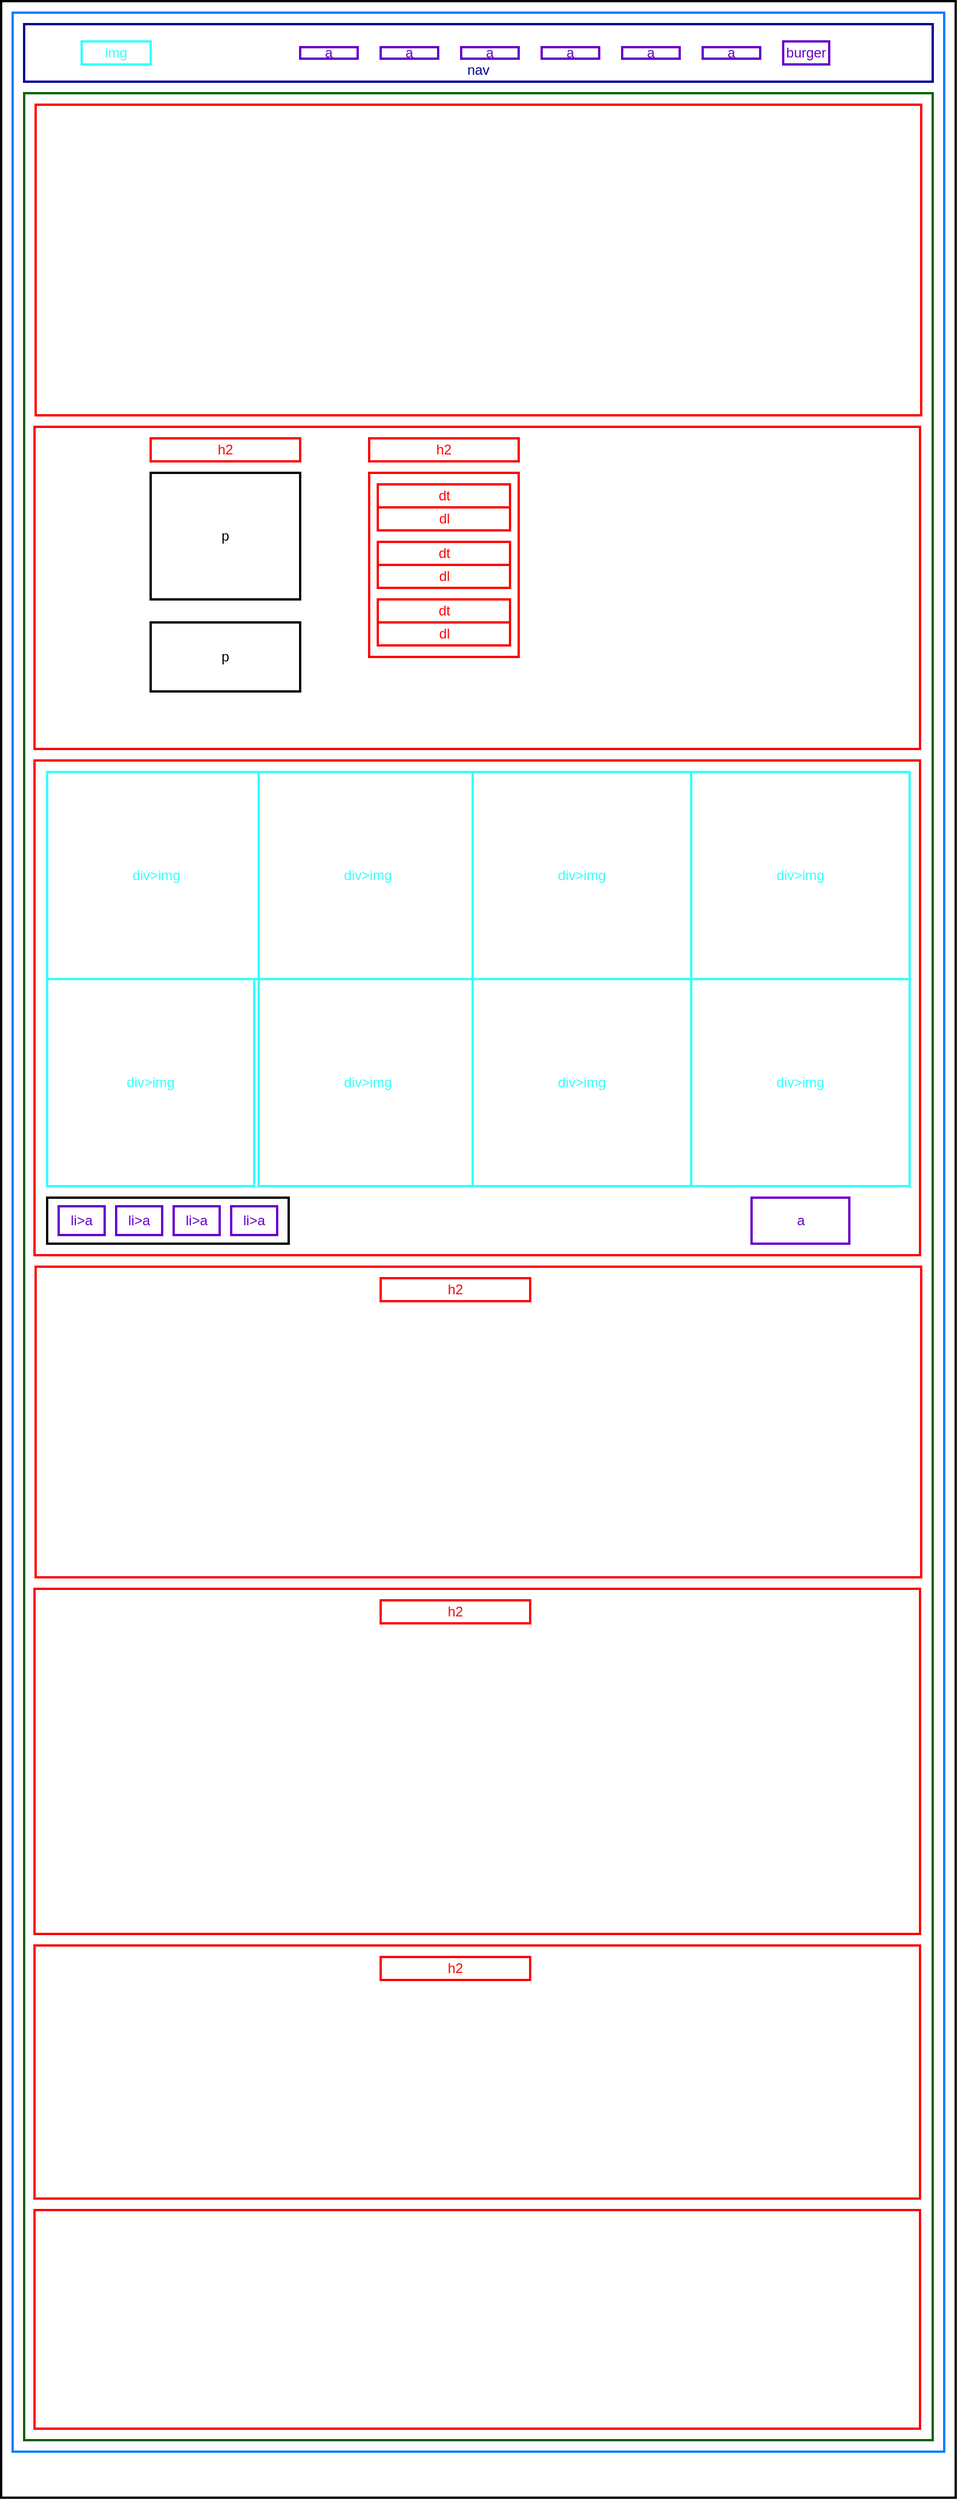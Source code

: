 <mxfile version="13.3.1" type="device"><diagram id="EkQFk39MezLWcFAk39bM" name="Page-1"><mxGraphModel dx="2235" dy="3037" grid="1" gridSize="10" guides="1" tooltips="1" connect="1" arrows="1" fold="1" page="1" pageScale="1" pageWidth="827" pageHeight="1169" math="0" shadow="0"><root><mxCell id="0"/><mxCell id="1" parent="0"/><mxCell id="pAuGCRwWzWmrF7u4zw9j-84" value="" style="rounded=0;whiteSpace=wrap;html=1;shadow=0;glass=0;comic=0;strokeColor=#000000;strokeWidth=2;" vertex="1" parent="1"><mxGeometry y="-1170" width="830" height="2170" as="geometry"/></mxCell><mxCell id="pAuGCRwWzWmrF7u4zw9j-2" value="" style="rounded=0;whiteSpace=wrap;html=1;strokeColor=#007FFF;strokeWidth=2;" vertex="1" parent="1"><mxGeometry x="10" y="-1160" width="810" height="2120" as="geometry"/></mxCell><mxCell id="pAuGCRwWzWmrF7u4zw9j-3" value="" style="rounded=0;whiteSpace=wrap;html=1;strokeColor=#006600;strokeWidth=2;" vertex="1" parent="1"><mxGeometry x="20" y="-1090" width="790" height="2040" as="geometry"/></mxCell><mxCell id="pAuGCRwWzWmrF7u4zw9j-5" value="&lt;font color=&quot;#000099&quot;&gt;&lt;br&gt;&lt;br&gt;nav&lt;/font&gt;" style="rounded=0;whiteSpace=wrap;html=1;strokeColor=#000099;strokeWidth=2;glass=0;comic=0;shadow=0;" vertex="1" parent="1"><mxGeometry x="20" y="-1150" width="790" height="50" as="geometry"/></mxCell><mxCell id="pAuGCRwWzWmrF7u4zw9j-6" value="&lt;font color=&quot;#6600cc&quot;&gt;a&lt;/font&gt;" style="rounded=0;whiteSpace=wrap;html=1;strokeColor=#6600CC;strokeWidth=2;" vertex="1" parent="1"><mxGeometry x="610" y="-1130" width="50" height="10" as="geometry"/></mxCell><mxCell id="pAuGCRwWzWmrF7u4zw9j-7" value="&lt;font color=&quot;#6600cc&quot;&gt;a&lt;/font&gt;" style="rounded=0;whiteSpace=wrap;html=1;strokeColor=#6600CC;strokeWidth=2;" vertex="1" parent="1"><mxGeometry x="400" y="-1130" width="50" height="10" as="geometry"/></mxCell><mxCell id="pAuGCRwWzWmrF7u4zw9j-8" value="&lt;font color=&quot;#6600cc&quot;&gt;a&lt;/font&gt;" style="rounded=0;whiteSpace=wrap;html=1;strokeColor=#6600CC;strokeWidth=2;" vertex="1" parent="1"><mxGeometry x="470" y="-1130" width="50" height="10" as="geometry"/></mxCell><mxCell id="pAuGCRwWzWmrF7u4zw9j-9" value="&lt;font color=&quot;#6600cc&quot;&gt;a&lt;/font&gt;" style="rounded=0;whiteSpace=wrap;html=1;strokeColor=#6600CC;strokeWidth=2;" vertex="1" parent="1"><mxGeometry x="540" y="-1130" width="50" height="10" as="geometry"/></mxCell><mxCell id="pAuGCRwWzWmrF7u4zw9j-11" value="&lt;font color=&quot;#6600cc&quot;&gt;a&lt;/font&gt;" style="rounded=0;whiteSpace=wrap;html=1;strokeColor=#6600CC;strokeWidth=2;" vertex="1" parent="1"><mxGeometry x="260" y="-1130" width="50" height="10" as="geometry"/></mxCell><mxCell id="pAuGCRwWzWmrF7u4zw9j-12" value="&lt;font color=&quot;#6600cc&quot;&gt;a&lt;/font&gt;" style="rounded=0;whiteSpace=wrap;html=1;strokeColor=#6600CC;strokeWidth=2;" vertex="1" parent="1"><mxGeometry x="330" y="-1130" width="50" height="10" as="geometry"/></mxCell><mxCell id="pAuGCRwWzWmrF7u4zw9j-13" value="&lt;font color=&quot;#33ffff&quot;&gt;img&lt;/font&gt;" style="rounded=0;whiteSpace=wrap;html=1;strokeColor=#33FFFF;strokeWidth=2;" vertex="1" parent="1"><mxGeometry x="70" y="-1135" width="60" height="20" as="geometry"/></mxCell><mxCell id="pAuGCRwWzWmrF7u4zw9j-16" value="&lt;font color=&quot;#6600cc&quot;&gt;burger&lt;/font&gt;" style="rounded=0;whiteSpace=wrap;html=1;shadow=0;glass=0;comic=0;strokeColor=#6600CC;strokeWidth=2;" vertex="1" parent="1"><mxGeometry x="680" y="-1135" width="40" height="20" as="geometry"/></mxCell><mxCell id="pAuGCRwWzWmrF7u4zw9j-17" value="" style="rounded=0;whiteSpace=wrap;html=1;shadow=0;glass=0;comic=0;strokeColor=#FF0000;strokeWidth=2;" vertex="1" parent="1"><mxGeometry x="30" y="-1080" width="770" height="270" as="geometry"/></mxCell><mxCell id="pAuGCRwWzWmrF7u4zw9j-18" value="" style="rounded=0;whiteSpace=wrap;html=1;shadow=0;glass=0;comic=0;strokeColor=#FF0000;strokeWidth=2;" vertex="1" parent="1"><mxGeometry x="29" y="-800" width="770" height="280" as="geometry"/></mxCell><mxCell id="pAuGCRwWzWmrF7u4zw9j-19" value="" style="rounded=0;whiteSpace=wrap;html=1;shadow=0;glass=0;comic=0;strokeColor=#FF0000;strokeWidth=2;" vertex="1" parent="1"><mxGeometry x="29" y="-510" width="770" height="430" as="geometry"/></mxCell><mxCell id="pAuGCRwWzWmrF7u4zw9j-20" value="" style="rounded=0;whiteSpace=wrap;html=1;shadow=0;glass=0;comic=0;strokeColor=#FF0000;strokeWidth=2;" vertex="1" parent="1"><mxGeometry x="30" y="-70" width="770" height="270" as="geometry"/></mxCell><mxCell id="pAuGCRwWzWmrF7u4zw9j-21" value="" style="rounded=0;whiteSpace=wrap;html=1;shadow=0;glass=0;comic=0;strokeColor=#FF0000;strokeWidth=2;" vertex="1" parent="1"><mxGeometry x="29" y="210" width="770" height="300" as="geometry"/></mxCell><mxCell id="pAuGCRwWzWmrF7u4zw9j-22" value="" style="rounded=0;whiteSpace=wrap;html=1;shadow=0;glass=0;comic=0;strokeColor=#FF0000;strokeWidth=2;" vertex="1" parent="1"><mxGeometry x="29" y="520" width="770" height="220" as="geometry"/></mxCell><mxCell id="pAuGCRwWzWmrF7u4zw9j-40" value="&lt;font color=&quot;#33ffff&quot;&gt;div&amp;gt;img&lt;/font&gt;" style="rounded=0;whiteSpace=wrap;html=1;shadow=0;glass=0;comic=0;strokeColor=#33FFFF;strokeWidth=2;" vertex="1" parent="1"><mxGeometry x="40" y="-500" width="190" height="180" as="geometry"/></mxCell><mxCell id="pAuGCRwWzWmrF7u4zw9j-41" value="&lt;font color=&quot;#33ffff&quot;&gt;div&amp;gt;img&lt;/font&gt;" style="rounded=0;whiteSpace=wrap;html=1;shadow=0;glass=0;comic=0;strokeColor=#33FFFF;strokeWidth=2;" vertex="1" parent="1"><mxGeometry x="224" y="-500" width="190" height="180" as="geometry"/></mxCell><mxCell id="pAuGCRwWzWmrF7u4zw9j-42" value="&lt;font color=&quot;#33ffff&quot;&gt;div&amp;gt;img&lt;/font&gt;" style="rounded=0;whiteSpace=wrap;html=1;shadow=0;glass=0;comic=0;strokeColor=#33FFFF;strokeWidth=2;" vertex="1" parent="1"><mxGeometry x="410" y="-500" width="190" height="180" as="geometry"/></mxCell><mxCell id="pAuGCRwWzWmrF7u4zw9j-43" value="&lt;font color=&quot;#33ffff&quot;&gt;div&amp;gt;img&lt;/font&gt;" style="rounded=0;whiteSpace=wrap;html=1;shadow=0;glass=0;comic=0;strokeColor=#33FFFF;strokeWidth=2;" vertex="1" parent="1"><mxGeometry x="600" y="-500" width="190" height="180" as="geometry"/></mxCell><mxCell id="pAuGCRwWzWmrF7u4zw9j-52" value="&lt;font color=&quot;#33ffff&quot;&gt;div&amp;gt;img&lt;/font&gt;" style="rounded=0;whiteSpace=wrap;html=1;shadow=0;glass=0;comic=0;strokeColor=#33FFFF;strokeWidth=2;" vertex="1" parent="1"><mxGeometry x="40" y="-320" width="180" height="180" as="geometry"/></mxCell><mxCell id="pAuGCRwWzWmrF7u4zw9j-53" value="&lt;font color=&quot;#33ffff&quot;&gt;div&amp;gt;img&lt;/font&gt;" style="rounded=0;whiteSpace=wrap;html=1;shadow=0;glass=0;comic=0;strokeColor=#33FFFF;strokeWidth=2;" vertex="1" parent="1"><mxGeometry x="224" y="-320" width="190" height="180" as="geometry"/></mxCell><mxCell id="pAuGCRwWzWmrF7u4zw9j-54" value="&lt;font color=&quot;#33ffff&quot;&gt;div&amp;gt;img&lt;/font&gt;" style="rounded=0;whiteSpace=wrap;html=1;shadow=0;glass=0;comic=0;strokeColor=#33FFFF;strokeWidth=2;" vertex="1" parent="1"><mxGeometry x="410" y="-320" width="190" height="180" as="geometry"/></mxCell><mxCell id="pAuGCRwWzWmrF7u4zw9j-55" value="&lt;font color=&quot;#33ffff&quot;&gt;div&amp;gt;img&lt;/font&gt;" style="rounded=0;whiteSpace=wrap;html=1;shadow=0;glass=0;comic=0;strokeColor=#33FFFF;strokeWidth=2;" vertex="1" parent="1"><mxGeometry x="600" y="-320" width="190" height="180" as="geometry"/></mxCell><mxCell id="pAuGCRwWzWmrF7u4zw9j-59" value="" style="rounded=0;whiteSpace=wrap;html=1;shadow=0;glass=0;comic=0;strokeColor=#000000;strokeWidth=2;" vertex="1" parent="1"><mxGeometry x="40" y="-130" width="210" height="40" as="geometry"/></mxCell><mxCell id="pAuGCRwWzWmrF7u4zw9j-60" value="&lt;font color=&quot;#6600cc&quot;&gt;li&amp;gt;a&lt;/font&gt;" style="rounded=0;whiteSpace=wrap;html=1;shadow=0;glass=0;comic=0;strokeColor=#6600CC;strokeWidth=2;" vertex="1" parent="1"><mxGeometry x="50" y="-122.5" width="40" height="25" as="geometry"/></mxCell><mxCell id="pAuGCRwWzWmrF7u4zw9j-61" value="&lt;font color=&quot;#6600cc&quot;&gt;li&amp;gt;a&lt;/font&gt;" style="rounded=0;whiteSpace=wrap;html=1;shadow=0;glass=0;comic=0;strokeColor=#6600CC;strokeWidth=2;" vertex="1" parent="1"><mxGeometry x="100" y="-122.5" width="40" height="25" as="geometry"/></mxCell><mxCell id="pAuGCRwWzWmrF7u4zw9j-62" value="&lt;font color=&quot;#6600cc&quot;&gt;li&amp;gt;a&lt;/font&gt;" style="rounded=0;whiteSpace=wrap;html=1;shadow=0;glass=0;comic=0;strokeColor=#6600CC;strokeWidth=2;" vertex="1" parent="1"><mxGeometry x="150" y="-122.5" width="40" height="25" as="geometry"/></mxCell><mxCell id="pAuGCRwWzWmrF7u4zw9j-63" value="&lt;font color=&quot;#6600cc&quot;&gt;li&amp;gt;a&lt;/font&gt;" style="rounded=0;whiteSpace=wrap;html=1;shadow=0;glass=0;comic=0;strokeColor=#6600CC;strokeWidth=2;" vertex="1" parent="1"><mxGeometry x="200" y="-122.5" width="40" height="25" as="geometry"/></mxCell><mxCell id="pAuGCRwWzWmrF7u4zw9j-66" value="&lt;font color=&quot;#ff0000&quot;&gt;h2&lt;/font&gt;" style="rounded=0;whiteSpace=wrap;html=1;shadow=0;glass=0;comic=0;strokeColor=#FF0000;strokeWidth=2;" vertex="1" parent="1"><mxGeometry x="330" y="-60" width="130" height="20" as="geometry"/></mxCell><mxCell id="pAuGCRwWzWmrF7u4zw9j-67" value="&lt;font color=&quot;#ff0000&quot;&gt;h2&lt;/font&gt;" style="rounded=0;whiteSpace=wrap;html=1;shadow=0;glass=0;comic=0;strokeColor=#FF0000;strokeWidth=2;" vertex="1" parent="1"><mxGeometry x="320" y="-790" width="130" height="20" as="geometry"/></mxCell><mxCell id="pAuGCRwWzWmrF7u4zw9j-68" value="&lt;font color=&quot;#ff0000&quot;&gt;h2&lt;/font&gt;" style="rounded=0;whiteSpace=wrap;html=1;shadow=0;glass=0;comic=0;strokeColor=#FF0000;strokeWidth=2;" vertex="1" parent="1"><mxGeometry x="130" y="-790" width="130" height="20" as="geometry"/></mxCell><mxCell id="pAuGCRwWzWmrF7u4zw9j-69" value="" style="rounded=0;whiteSpace=wrap;html=1;shadow=0;glass=0;comic=0;strokeColor=#FF0000;strokeWidth=2;" vertex="1" parent="1"><mxGeometry x="320" y="-760" width="130" height="160" as="geometry"/></mxCell><mxCell id="pAuGCRwWzWmrF7u4zw9j-70" value="&lt;font color=&quot;#ff0000&quot;&gt;dt&lt;/font&gt;" style="rounded=0;whiteSpace=wrap;html=1;shadow=0;glass=0;comic=0;strokeColor=#FF0000;strokeWidth=2;" vertex="1" parent="1"><mxGeometry x="327.5" y="-750" width="115" height="20" as="geometry"/></mxCell><mxCell id="pAuGCRwWzWmrF7u4zw9j-74" value="&lt;font color=&quot;#ff0000&quot;&gt;dl&lt;/font&gt;" style="rounded=0;whiteSpace=wrap;html=1;shadow=0;glass=0;comic=0;strokeColor=#FF0000;strokeWidth=2;" vertex="1" parent="1"><mxGeometry x="327.5" y="-730" width="115" height="20" as="geometry"/></mxCell><mxCell id="pAuGCRwWzWmrF7u4zw9j-75" value="&lt;font color=&quot;#ff0000&quot;&gt;dl&lt;/font&gt;" style="rounded=0;whiteSpace=wrap;html=1;shadow=0;glass=0;comic=0;strokeColor=#FF0000;strokeWidth=2;" vertex="1" parent="1"><mxGeometry x="327.5" y="-680" width="115" height="20" as="geometry"/></mxCell><mxCell id="pAuGCRwWzWmrF7u4zw9j-76" value="&lt;font color=&quot;#ff0000&quot;&gt;dt&lt;/font&gt;" style="rounded=0;whiteSpace=wrap;html=1;shadow=0;glass=0;comic=0;strokeColor=#FF0000;strokeWidth=2;" vertex="1" parent="1"><mxGeometry x="327.5" y="-700" width="115" height="20" as="geometry"/></mxCell><mxCell id="pAuGCRwWzWmrF7u4zw9j-77" value="&lt;font color=&quot;#ff0000&quot;&gt;dl&lt;/font&gt;" style="rounded=0;whiteSpace=wrap;html=1;shadow=0;glass=0;comic=0;strokeColor=#FF0000;strokeWidth=2;" vertex="1" parent="1"><mxGeometry x="327.5" y="-630" width="115" height="20" as="geometry"/></mxCell><mxCell id="pAuGCRwWzWmrF7u4zw9j-78" value="&lt;font color=&quot;#ff0000&quot;&gt;dt&lt;/font&gt;" style="rounded=0;whiteSpace=wrap;html=1;shadow=0;glass=0;comic=0;strokeColor=#FF0000;strokeWidth=2;" vertex="1" parent="1"><mxGeometry x="327.5" y="-650" width="115" height="20" as="geometry"/></mxCell><mxCell id="pAuGCRwWzWmrF7u4zw9j-82" value="p" style="rounded=0;whiteSpace=wrap;html=1;shadow=0;glass=0;comic=0;strokeColor=#000000;strokeWidth=2;" vertex="1" parent="1"><mxGeometry x="130" y="-760" width="130" height="110" as="geometry"/></mxCell><mxCell id="pAuGCRwWzWmrF7u4zw9j-83" value="p" style="rounded=0;whiteSpace=wrap;html=1;shadow=0;glass=0;comic=0;strokeColor=#000000;strokeWidth=2;" vertex="1" parent="1"><mxGeometry x="130" y="-630" width="130" height="60" as="geometry"/></mxCell><mxCell id="pAuGCRwWzWmrF7u4zw9j-85" value="&lt;font color=&quot;#ff0000&quot;&gt;h2&lt;/font&gt;" style="rounded=0;whiteSpace=wrap;html=1;shadow=0;glass=0;comic=0;strokeColor=#FF0000;strokeWidth=2;" vertex="1" parent="1"><mxGeometry x="330" y="530" width="130" height="20" as="geometry"/></mxCell><mxCell id="pAuGCRwWzWmrF7u4zw9j-86" value="&lt;font color=&quot;#ff0000&quot;&gt;h2&lt;/font&gt;" style="rounded=0;whiteSpace=wrap;html=1;shadow=0;glass=0;comic=0;strokeColor=#FF0000;strokeWidth=2;" vertex="1" parent="1"><mxGeometry x="330" y="220" width="130" height="20" as="geometry"/></mxCell><mxCell id="pAuGCRwWzWmrF7u4zw9j-87" value="" style="rounded=0;whiteSpace=wrap;html=1;shadow=0;glass=0;comic=0;strokeColor=#FF0000;strokeWidth=2;" vertex="1" parent="1"><mxGeometry x="29" y="750" width="770" height="190" as="geometry"/></mxCell><mxCell id="pAuGCRwWzWmrF7u4zw9j-88" value="&lt;font color=&quot;#6600cc&quot;&gt;a&lt;/font&gt;" style="rounded=0;whiteSpace=wrap;html=1;shadow=0;glass=0;comic=0;strokeColor=#6600CC;strokeWidth=2;" vertex="1" parent="1"><mxGeometry x="652.5" y="-130" width="85" height="40" as="geometry"/></mxCell></root></mxGraphModel></diagram></mxfile>